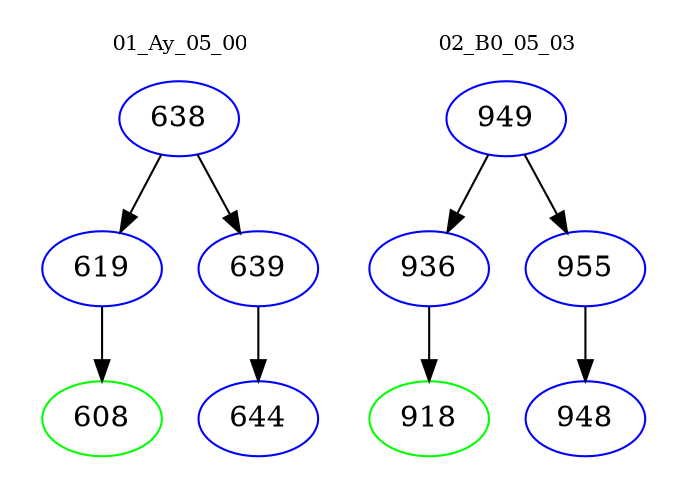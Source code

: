 digraph{
subgraph cluster_0 {
color = white
label = "01_Ay_05_00";
fontsize=10;
T0_638 [label="638", color="blue"]
T0_638 -> T0_619 [color="black"]
T0_619 [label="619", color="blue"]
T0_619 -> T0_608 [color="black"]
T0_608 [label="608", color="green"]
T0_638 -> T0_639 [color="black"]
T0_639 [label="639", color="blue"]
T0_639 -> T0_644 [color="black"]
T0_644 [label="644", color="blue"]
}
subgraph cluster_1 {
color = white
label = "02_B0_05_03";
fontsize=10;
T1_949 [label="949", color="blue"]
T1_949 -> T1_936 [color="black"]
T1_936 [label="936", color="blue"]
T1_936 -> T1_918 [color="black"]
T1_918 [label="918", color="green"]
T1_949 -> T1_955 [color="black"]
T1_955 [label="955", color="blue"]
T1_955 -> T1_948 [color="black"]
T1_948 [label="948", color="blue"]
}
}
